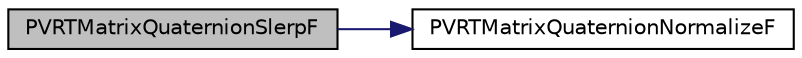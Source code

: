 digraph "PVRTMatrixQuaternionSlerpF"
{
  edge [fontname="Helvetica",fontsize="10",labelfontname="Helvetica",labelfontsize="10"];
  node [fontname="Helvetica",fontsize="10",shape=record];
  rankdir="LR";
  Node1 [label="PVRTMatrixQuaternionSlerpF",height=0.2,width=0.4,color="black", fillcolor="grey75", style="filled", fontcolor="black"];
  Node1 -> Node2 [color="midnightblue",fontsize="10",style="solid",fontname="Helvetica"];
  Node2 [label="PVRTMatrixQuaternionNormalizeF",height=0.2,width=0.4,color="black", fillcolor="white", style="filled",URL="$_p_v_r_t_quaternion_8h.html#a002fc2150ad0e29da86563f6e56bb03b"];
}
